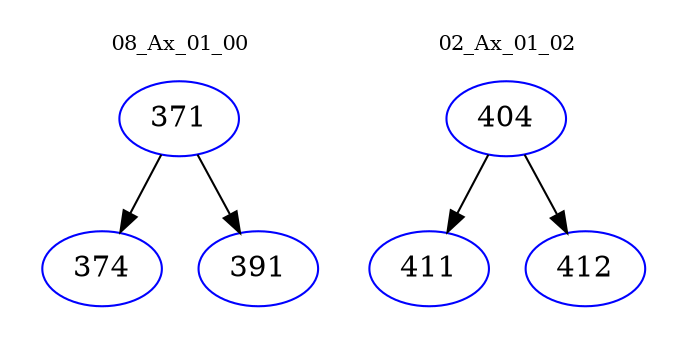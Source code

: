 digraph{
subgraph cluster_0 {
color = white
label = "08_Ax_01_00";
fontsize=10;
T0_371 [label="371", color="blue"]
T0_371 -> T0_374 [color="black"]
T0_374 [label="374", color="blue"]
T0_371 -> T0_391 [color="black"]
T0_391 [label="391", color="blue"]
}
subgraph cluster_1 {
color = white
label = "02_Ax_01_02";
fontsize=10;
T1_404 [label="404", color="blue"]
T1_404 -> T1_411 [color="black"]
T1_411 [label="411", color="blue"]
T1_404 -> T1_412 [color="black"]
T1_412 [label="412", color="blue"]
}
}
